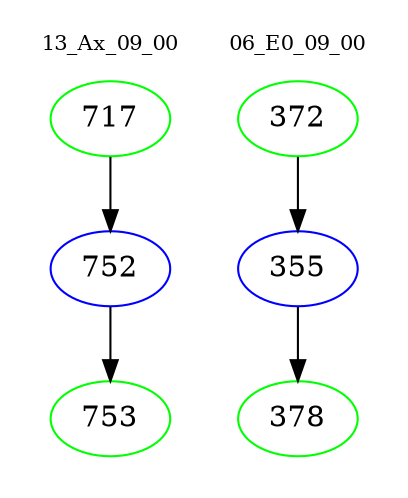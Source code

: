 digraph{
subgraph cluster_0 {
color = white
label = "13_Ax_09_00";
fontsize=10;
T0_717 [label="717", color="green"]
T0_717 -> T0_752 [color="black"]
T0_752 [label="752", color="blue"]
T0_752 -> T0_753 [color="black"]
T0_753 [label="753", color="green"]
}
subgraph cluster_1 {
color = white
label = "06_E0_09_00";
fontsize=10;
T1_372 [label="372", color="green"]
T1_372 -> T1_355 [color="black"]
T1_355 [label="355", color="blue"]
T1_355 -> T1_378 [color="black"]
T1_378 [label="378", color="green"]
}
}
